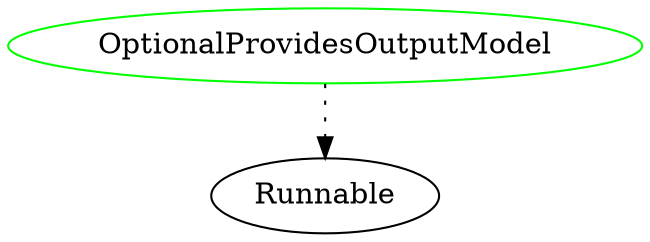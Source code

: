 digraph "OptionalProvidesOutputModel" {
  overlap = false
  splines = true
  injector [label="OptionalProvidesOutputModel",color=green];
  node1 [label="Runnable"];
  injector -> node1 [style=dotted];
}
